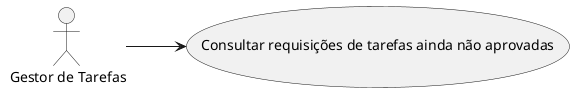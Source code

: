 @startuml
'https://plantuml.com/use-case-diagram

left to right direction
" Gestor de Tarefas" as nobody

nobody --> (Consultar requisições de tarefas ainda não aprovadas)

@enduml
